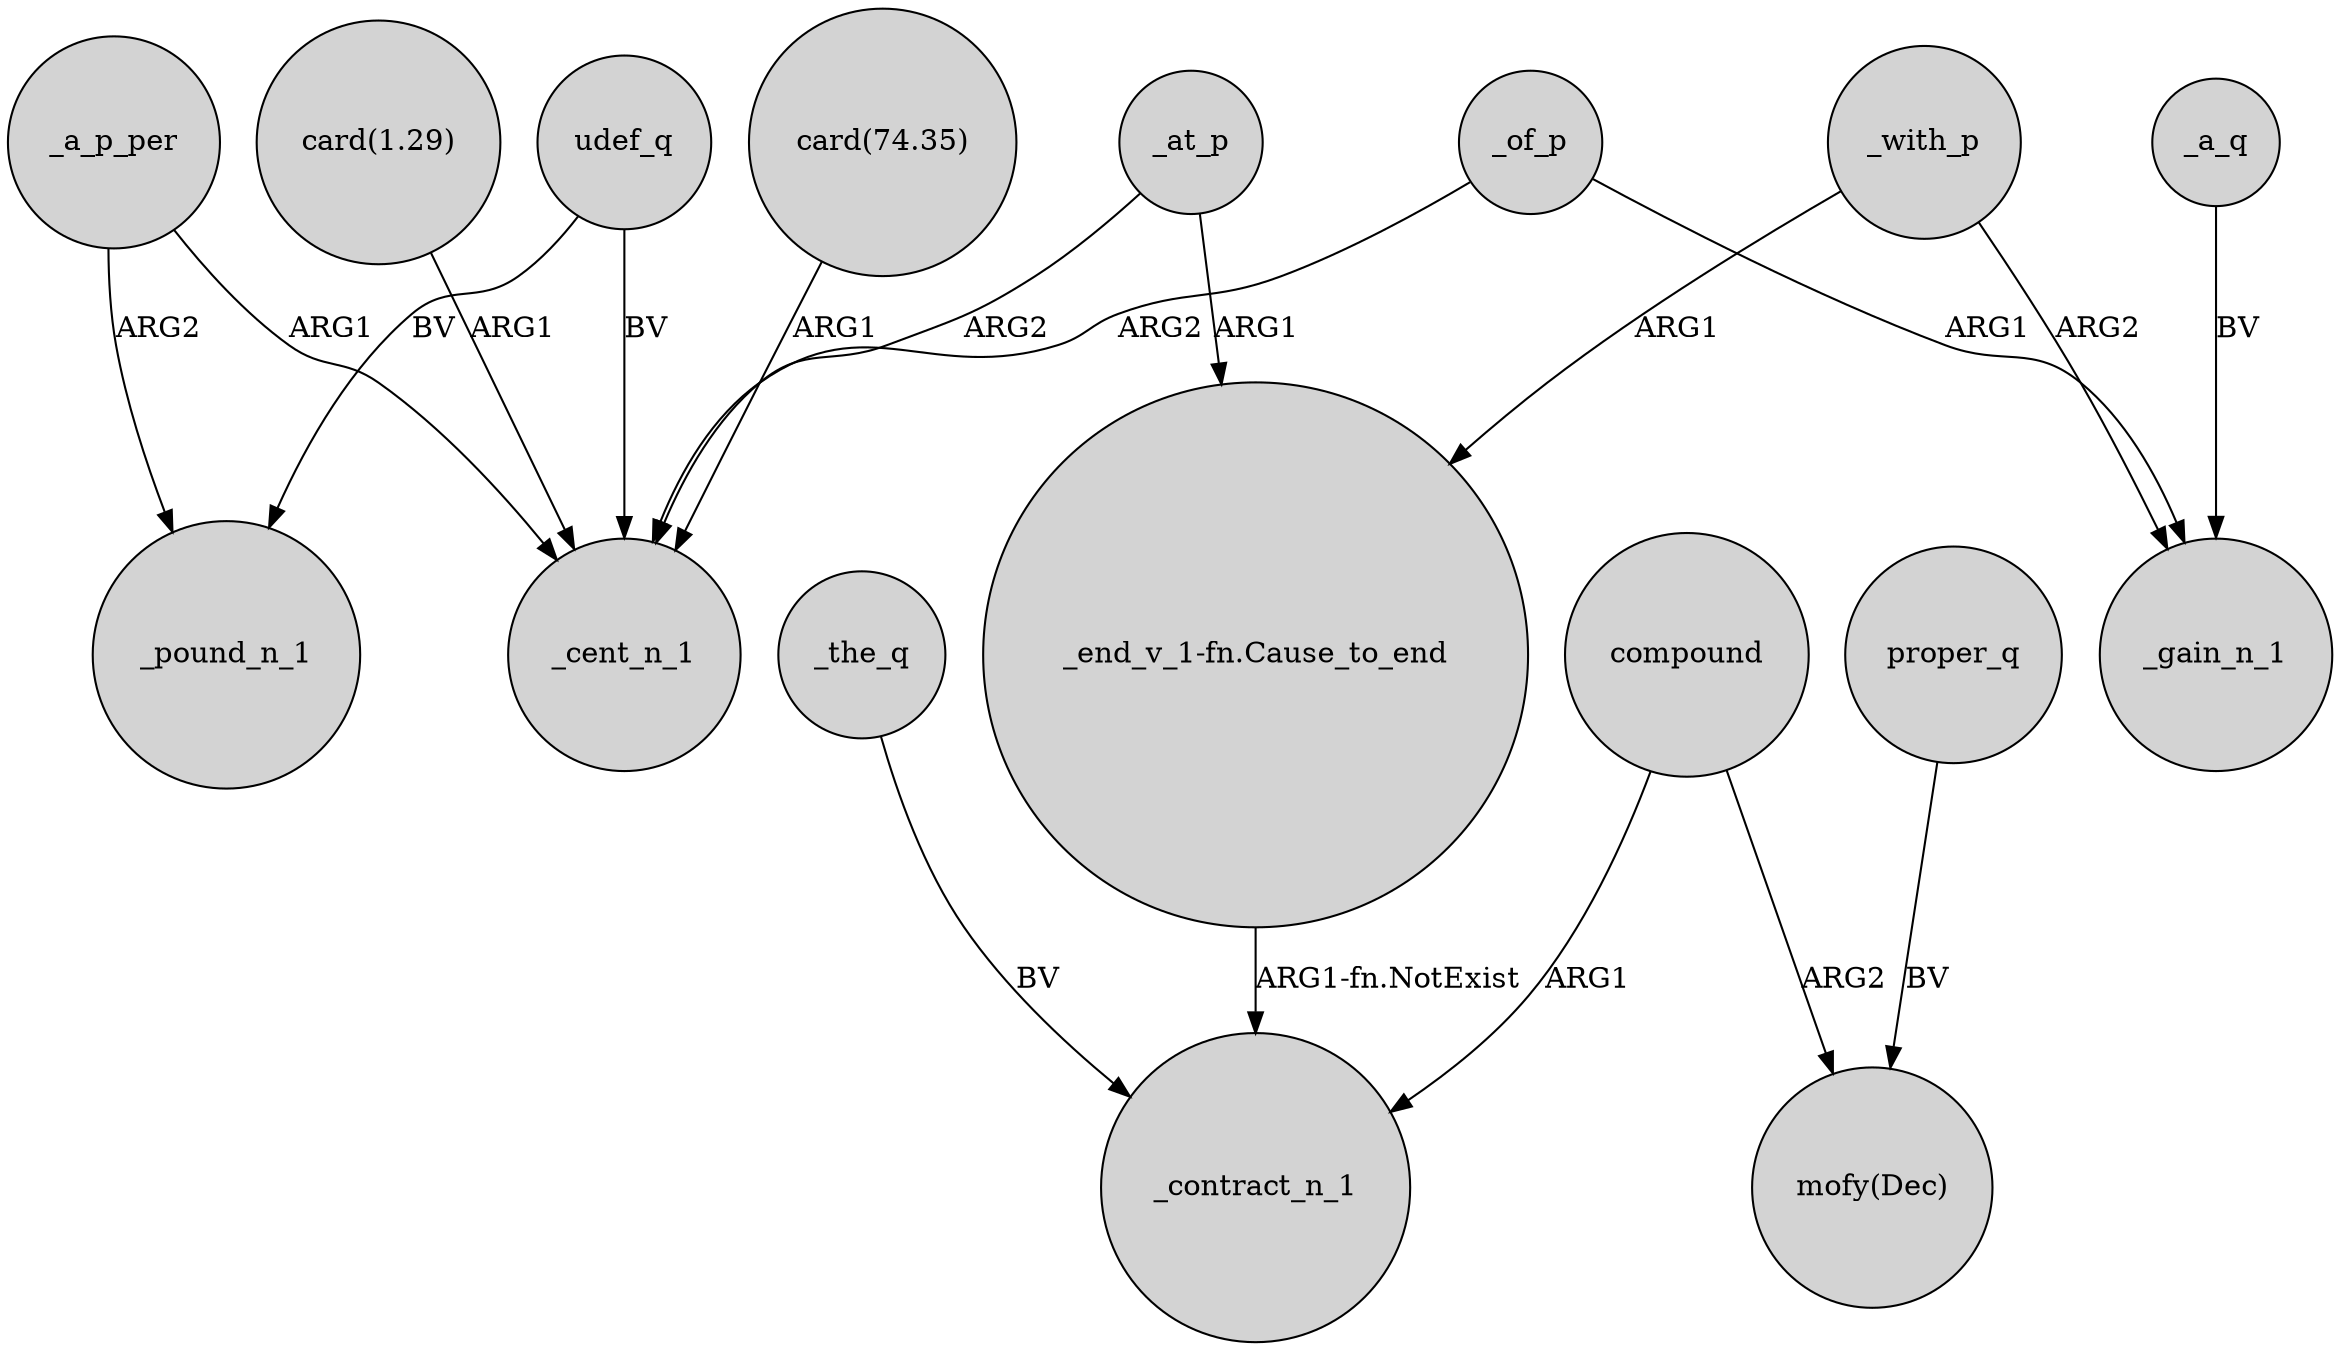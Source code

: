 digraph {
	node [shape=circle style=filled]
	_a_p_per -> _pound_n_1 [label=ARG2]
	_the_q -> _contract_n_1 [label=BV]
	"_end_v_1-fn.Cause_to_end" -> _contract_n_1 [label="ARG1-fn.NotExist"]
	_with_p -> _gain_n_1 [label=ARG2]
	_at_p -> "_end_v_1-fn.Cause_to_end" [label=ARG1]
	_at_p -> _cent_n_1 [label=ARG2]
	_a_q -> _gain_n_1 [label=BV]
	compound -> _contract_n_1 [label=ARG1]
	udef_q -> _pound_n_1 [label=BV]
	_with_p -> "_end_v_1-fn.Cause_to_end" [label=ARG1]
	"card(74.35)" -> _cent_n_1 [label=ARG1]
	_of_p -> _cent_n_1 [label=ARG2]
	udef_q -> _cent_n_1 [label=BV]
	_of_p -> _gain_n_1 [label=ARG1]
	_a_p_per -> _cent_n_1 [label=ARG1]
	proper_q -> "mofy(Dec)" [label=BV]
	compound -> "mofy(Dec)" [label=ARG2]
	"card(1.29)" -> _cent_n_1 [label=ARG1]
}
